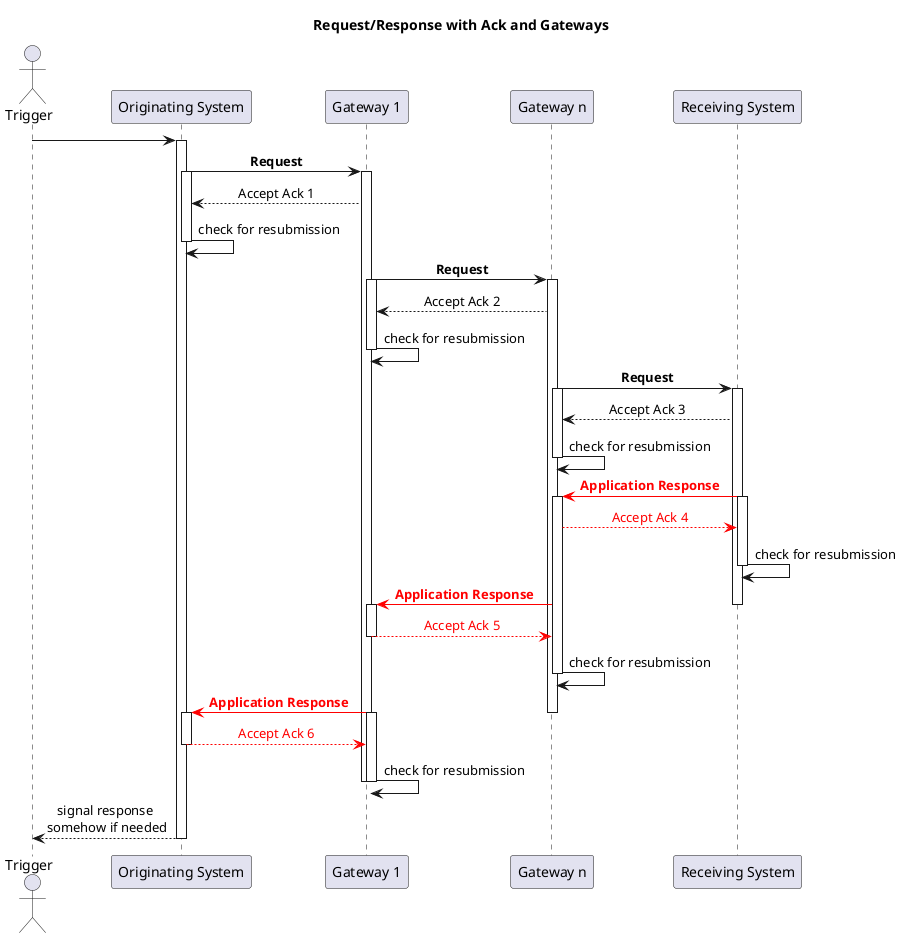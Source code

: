 @startuml
skinparam sequenceMessageAlign center
title Request/Response with Ack and Gateways
actor "Trigger" as Trigger
participant "Originating System" as Placer
participant "Gateway 1" as G1
participant "Gateway n" as Gn
participant "Receiving System" as Filler

Trigger -> Placer
activate Placer
Placer -> G1: <b>Request
activate G1
activate Placer
G1 --> Placer: Accept Ack 1
Placer -> Placer: check for resubmission
deactivate Placer
G1 -> Gn: <b>Request
activate G1
activate Gn
Gn --> G1: Accept Ack 2
G1 -> G1: check for resubmission
deactivate G1
Gn -> Filler: <b>Request
activate Filler
activate Gn
Filler --> Gn: Accept Ack 3
Gn -> Gn: check for resubmission
deactivate Gn
Filler -[#red]> Gn: <b><font color=red>Application Response
activate Filler
activate Gn
Gn -[#red]-> Filler: <font color=red>Accept Ack 4 
Filler -> Filler: check for resubmission
deactivate Filler
Gn -[#red]> G1: <b><font color=red>Application Response 
deactivate Filler
activate G1
G1 -[#red]-> Gn: <font color=red>Accept Ack 5 
deactivate G1
Gn -> Gn: check for resubmission
deactivate Gn
G1 -[#red]> Placer: <b><font color=red>Application Response 
deactivate Gn
activate G1
activate Placer
Placer -[#red]-> G1: <font color=red>Accept Ack 6 
deactivate Placer
G1 -> G1: check for resubmission
deactivate G1
deactivate G1
Placer --> Trigger: signal response \nsomehow if needed
deactivate Placer

@enduml


